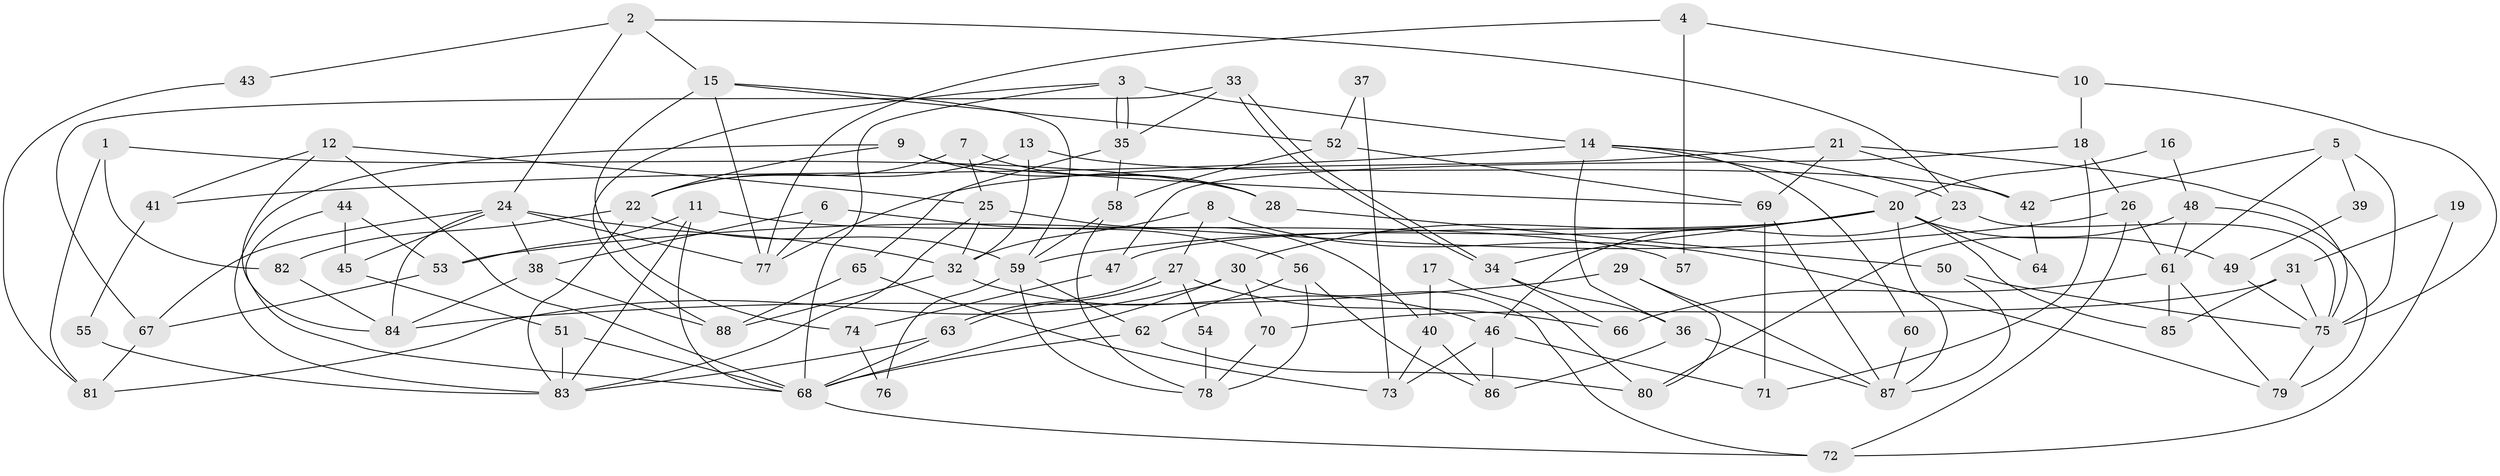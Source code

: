 // coarse degree distribution, {3: 0.22857142857142856, 24: 0.02857142857142857, 11: 0.08571428571428572, 7: 0.02857142857142857, 5: 0.14285714285714285, 9: 0.02857142857142857, 6: 0.14285714285714285, 12: 0.02857142857142857, 4: 0.17142857142857143, 8: 0.02857142857142857, 2: 0.08571428571428572}
// Generated by graph-tools (version 1.1) at 2025/18/03/04/25 18:18:42]
// undirected, 88 vertices, 176 edges
graph export_dot {
graph [start="1"]
  node [color=gray90,style=filled];
  1;
  2;
  3;
  4;
  5;
  6;
  7;
  8;
  9;
  10;
  11;
  12;
  13;
  14;
  15;
  16;
  17;
  18;
  19;
  20;
  21;
  22;
  23;
  24;
  25;
  26;
  27;
  28;
  29;
  30;
  31;
  32;
  33;
  34;
  35;
  36;
  37;
  38;
  39;
  40;
  41;
  42;
  43;
  44;
  45;
  46;
  47;
  48;
  49;
  50;
  51;
  52;
  53;
  54;
  55;
  56;
  57;
  58;
  59;
  60;
  61;
  62;
  63;
  64;
  65;
  66;
  67;
  68;
  69;
  70;
  71;
  72;
  73;
  74;
  75;
  76;
  77;
  78;
  79;
  80;
  81;
  82;
  83;
  84;
  85;
  86;
  87;
  88;
  1 -- 28;
  1 -- 81;
  1 -- 82;
  2 -- 15;
  2 -- 24;
  2 -- 23;
  2 -- 43;
  3 -- 35;
  3 -- 35;
  3 -- 68;
  3 -- 14;
  3 -- 88;
  4 -- 77;
  4 -- 10;
  4 -- 57;
  5 -- 61;
  5 -- 75;
  5 -- 39;
  5 -- 42;
  6 -- 77;
  6 -- 56;
  6 -- 38;
  7 -- 25;
  7 -- 22;
  7 -- 28;
  8 -- 32;
  8 -- 27;
  8 -- 79;
  9 -- 28;
  9 -- 83;
  9 -- 22;
  9 -- 69;
  10 -- 18;
  10 -- 75;
  11 -- 83;
  11 -- 68;
  11 -- 53;
  11 -- 57;
  12 -- 84;
  12 -- 25;
  12 -- 41;
  12 -- 68;
  13 -- 22;
  13 -- 42;
  13 -- 32;
  14 -- 36;
  14 -- 20;
  14 -- 23;
  14 -- 41;
  14 -- 60;
  15 -- 77;
  15 -- 59;
  15 -- 52;
  15 -- 74;
  16 -- 20;
  16 -- 48;
  17 -- 40;
  17 -- 80;
  18 -- 71;
  18 -- 26;
  18 -- 47;
  19 -- 31;
  19 -- 72;
  20 -- 59;
  20 -- 30;
  20 -- 34;
  20 -- 47;
  20 -- 49;
  20 -- 64;
  20 -- 85;
  20 -- 87;
  21 -- 75;
  21 -- 69;
  21 -- 42;
  21 -- 77;
  22 -- 59;
  22 -- 82;
  22 -- 83;
  23 -- 46;
  23 -- 75;
  24 -- 38;
  24 -- 84;
  24 -- 32;
  24 -- 45;
  24 -- 67;
  24 -- 77;
  25 -- 83;
  25 -- 32;
  25 -- 40;
  26 -- 61;
  26 -- 53;
  26 -- 72;
  27 -- 63;
  27 -- 63;
  27 -- 66;
  27 -- 54;
  28 -- 50;
  29 -- 87;
  29 -- 84;
  29 -- 80;
  30 -- 72;
  30 -- 68;
  30 -- 70;
  30 -- 81;
  31 -- 75;
  31 -- 70;
  31 -- 85;
  32 -- 46;
  32 -- 88;
  33 -- 34;
  33 -- 34;
  33 -- 67;
  33 -- 35;
  34 -- 36;
  34 -- 66;
  35 -- 58;
  35 -- 65;
  36 -- 86;
  36 -- 87;
  37 -- 73;
  37 -- 52;
  38 -- 88;
  38 -- 84;
  39 -- 49;
  40 -- 73;
  40 -- 86;
  41 -- 55;
  42 -- 64;
  43 -- 81;
  44 -- 45;
  44 -- 68;
  44 -- 53;
  45 -- 51;
  46 -- 71;
  46 -- 73;
  46 -- 86;
  47 -- 74;
  48 -- 80;
  48 -- 61;
  48 -- 79;
  49 -- 75;
  50 -- 75;
  50 -- 87;
  51 -- 83;
  51 -- 68;
  52 -- 69;
  52 -- 58;
  53 -- 67;
  54 -- 78;
  55 -- 83;
  56 -- 86;
  56 -- 78;
  56 -- 62;
  58 -- 59;
  58 -- 78;
  59 -- 62;
  59 -- 76;
  59 -- 78;
  60 -- 87;
  61 -- 79;
  61 -- 85;
  61 -- 66;
  62 -- 68;
  62 -- 80;
  63 -- 68;
  63 -- 83;
  65 -- 88;
  65 -- 73;
  67 -- 81;
  68 -- 72;
  69 -- 87;
  69 -- 71;
  70 -- 78;
  74 -- 76;
  75 -- 79;
  82 -- 84;
}
